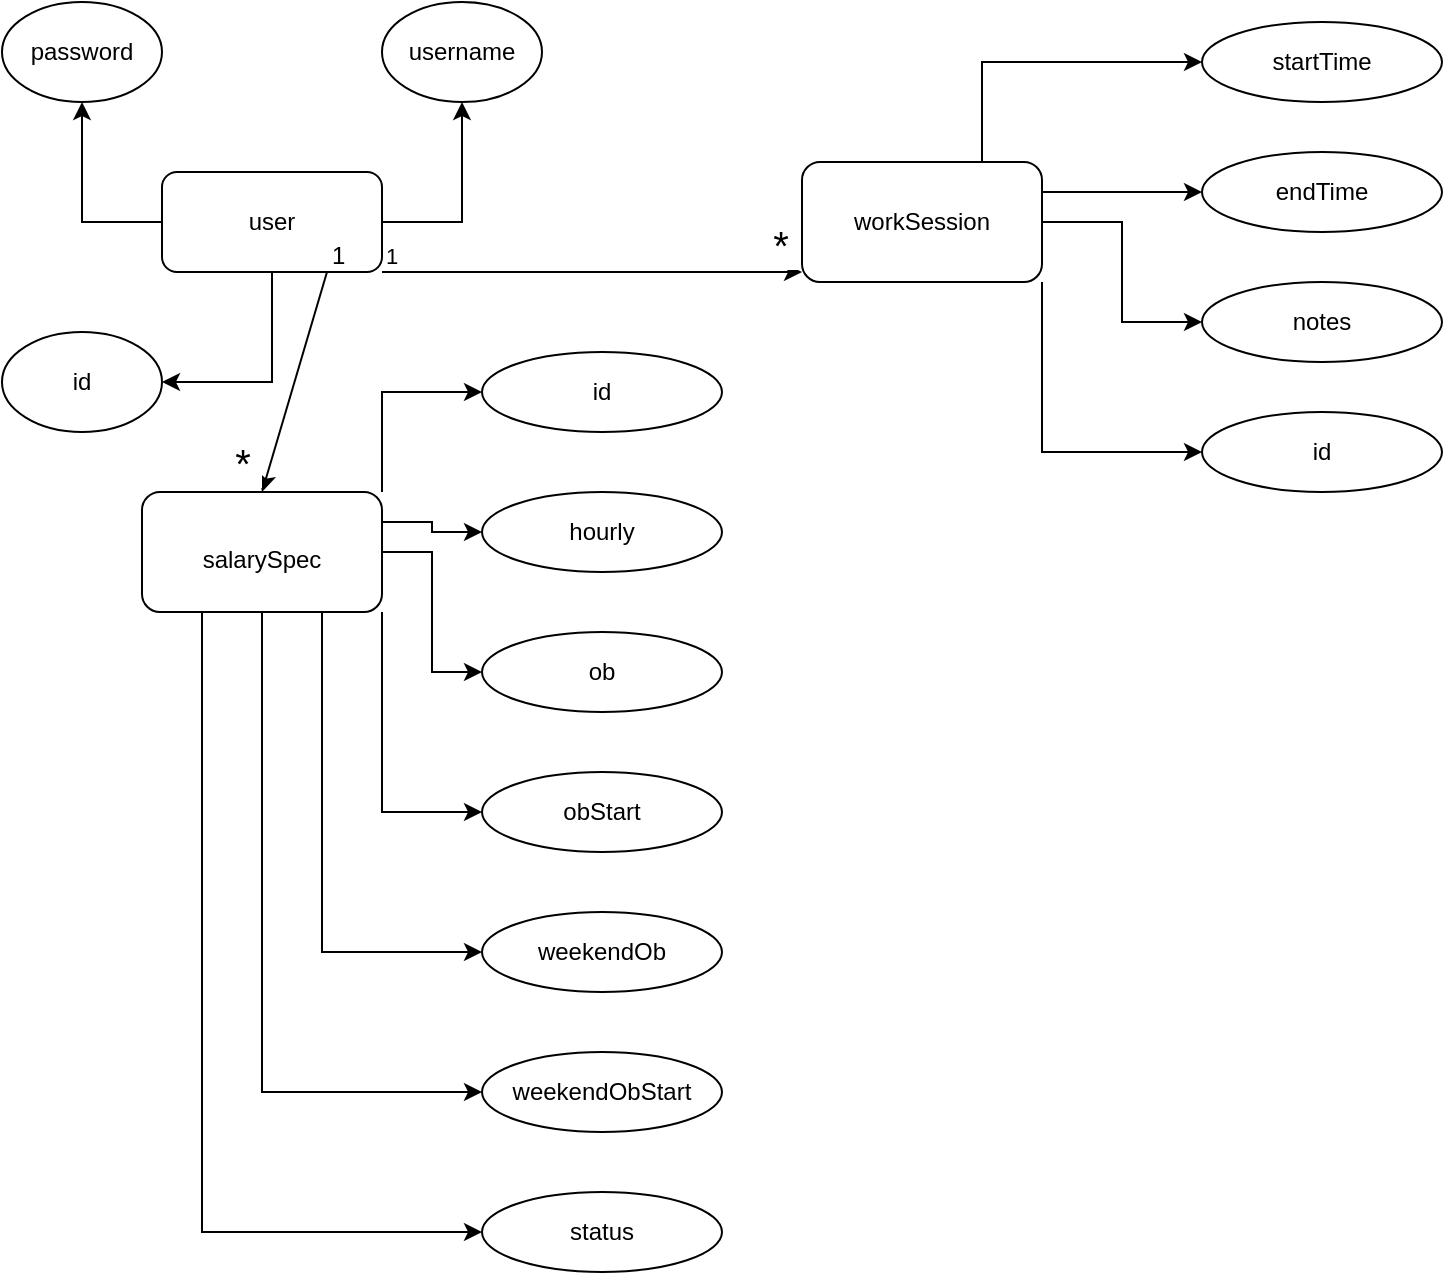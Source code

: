 <mxfile version="20.8.18" type="device"><diagram name="Sida-1" id="gxgQ5wp3Q2uC52WLwsIR"><mxGraphModel dx="875" dy="484" grid="1" gridSize="10" guides="1" tooltips="1" connect="1" arrows="1" fold="1" page="1" pageScale="1" pageWidth="827" pageHeight="1169" math="0" shadow="0"><root><mxCell id="0"/><mxCell id="1" parent="0"/><mxCell id="DRKOWCqmpxkqJKasmtf8-10" style="edgeStyle=orthogonalEdgeStyle;rounded=0;orthogonalLoop=1;jettySize=auto;html=1;exitX=0;exitY=0.5;exitDx=0;exitDy=0;entryX=0.5;entryY=1;entryDx=0;entryDy=0;" edge="1" parent="1" source="DRKOWCqmpxkqJKasmtf8-3" target="DRKOWCqmpxkqJKasmtf8-4"><mxGeometry relative="1" as="geometry"/></mxCell><mxCell id="DRKOWCqmpxkqJKasmtf8-12" style="edgeStyle=orthogonalEdgeStyle;rounded=0;orthogonalLoop=1;jettySize=auto;html=1;exitX=1;exitY=0.5;exitDx=0;exitDy=0;entryX=0.5;entryY=1;entryDx=0;entryDy=0;" edge="1" parent="1" source="DRKOWCqmpxkqJKasmtf8-3" target="DRKOWCqmpxkqJKasmtf8-11"><mxGeometry relative="1" as="geometry"/></mxCell><mxCell id="DRKOWCqmpxkqJKasmtf8-16" style="edgeStyle=orthogonalEdgeStyle;rounded=0;orthogonalLoop=1;jettySize=auto;html=1;exitX=0.5;exitY=1;exitDx=0;exitDy=0;entryX=1;entryY=0.5;entryDx=0;entryDy=0;" edge="1" parent="1" source="DRKOWCqmpxkqJKasmtf8-3" target="DRKOWCqmpxkqJKasmtf8-14"><mxGeometry relative="1" as="geometry"/></mxCell><mxCell id="DRKOWCqmpxkqJKasmtf8-3" value="user" style="rounded=1;whiteSpace=wrap;html=1;" vertex="1" parent="1"><mxGeometry x="150" y="130" width="110" height="50" as="geometry"/></mxCell><mxCell id="DRKOWCqmpxkqJKasmtf8-4" value="password" style="ellipse;whiteSpace=wrap;html=1;" vertex="1" parent="1"><mxGeometry x="70" y="45" width="80" height="50" as="geometry"/></mxCell><mxCell id="DRKOWCqmpxkqJKasmtf8-11" value="username" style="ellipse;whiteSpace=wrap;html=1;" vertex="1" parent="1"><mxGeometry x="260" y="45" width="80" height="50" as="geometry"/></mxCell><mxCell id="DRKOWCqmpxkqJKasmtf8-14" value="id" style="ellipse;whiteSpace=wrap;html=1;" vertex="1" parent="1"><mxGeometry x="70" y="210" width="80" height="50" as="geometry"/></mxCell><mxCell id="DRKOWCqmpxkqJKasmtf8-22" style="edgeStyle=orthogonalEdgeStyle;rounded=0;orthogonalLoop=1;jettySize=auto;html=1;entryX=0;entryY=0.5;entryDx=0;entryDy=0;exitX=0.75;exitY=0;exitDx=0;exitDy=0;" edge="1" parent="1" source="DRKOWCqmpxkqJKasmtf8-19" target="DRKOWCqmpxkqJKasmtf8-20"><mxGeometry relative="1" as="geometry"><mxPoint x="560" y="75" as="sourcePoint"/></mxGeometry></mxCell><mxCell id="DRKOWCqmpxkqJKasmtf8-23" style="edgeStyle=orthogonalEdgeStyle;rounded=0;orthogonalLoop=1;jettySize=auto;html=1;exitX=1;exitY=0.25;exitDx=0;exitDy=0;entryX=0;entryY=0.5;entryDx=0;entryDy=0;" edge="1" parent="1" source="DRKOWCqmpxkqJKasmtf8-19" target="DRKOWCqmpxkqJKasmtf8-21"><mxGeometry relative="1" as="geometry"/></mxCell><mxCell id="DRKOWCqmpxkqJKasmtf8-30" style="edgeStyle=orthogonalEdgeStyle;rounded=0;orthogonalLoop=1;jettySize=auto;html=1;exitX=1;exitY=0.5;exitDx=0;exitDy=0;fontSize=20;" edge="1" parent="1" source="DRKOWCqmpxkqJKasmtf8-19" target="DRKOWCqmpxkqJKasmtf8-29"><mxGeometry relative="1" as="geometry"/></mxCell><mxCell id="DRKOWCqmpxkqJKasmtf8-42" style="edgeStyle=orthogonalEdgeStyle;rounded=0;orthogonalLoop=1;jettySize=auto;html=1;exitX=1;exitY=1;exitDx=0;exitDy=0;entryX=0;entryY=0.5;entryDx=0;entryDy=0;fontSize=20;" edge="1" parent="1" source="DRKOWCqmpxkqJKasmtf8-19" target="DRKOWCqmpxkqJKasmtf8-40"><mxGeometry relative="1" as="geometry"/></mxCell><mxCell id="DRKOWCqmpxkqJKasmtf8-19" value="workSession" style="rounded=1;whiteSpace=wrap;html=1;" vertex="1" parent="1"><mxGeometry x="470" y="125" width="120" height="60" as="geometry"/></mxCell><mxCell id="DRKOWCqmpxkqJKasmtf8-20" value="startTime" style="ellipse;whiteSpace=wrap;html=1;" vertex="1" parent="1"><mxGeometry x="670" y="55" width="120" height="40" as="geometry"/></mxCell><mxCell id="DRKOWCqmpxkqJKasmtf8-21" value="endTime" style="ellipse;whiteSpace=wrap;html=1;" vertex="1" parent="1"><mxGeometry x="670" y="120" width="120" height="40" as="geometry"/></mxCell><mxCell id="DRKOWCqmpxkqJKasmtf8-25" value="" style="endArrow=classic;html=1;rounded=0;entryX=0;entryY=0.917;entryDx=0;entryDy=0;exitX=1;exitY=1;exitDx=0;exitDy=0;entryPerimeter=0;" edge="1" parent="1" source="DRKOWCqmpxkqJKasmtf8-3" target="DRKOWCqmpxkqJKasmtf8-19"><mxGeometry relative="1" as="geometry"><mxPoint x="270" y="170" as="sourcePoint"/><mxPoint x="510" y="270" as="targetPoint"/><Array as="points"/></mxGeometry></mxCell><mxCell id="DRKOWCqmpxkqJKasmtf8-27" value="1" style="edgeLabel;resizable=0;html=1;align=left;verticalAlign=bottom;" connectable="0" vertex="1" parent="DRKOWCqmpxkqJKasmtf8-25"><mxGeometry x="-1" relative="1" as="geometry"/></mxCell><mxCell id="DRKOWCqmpxkqJKasmtf8-28" value="&lt;font style=&quot;font-size: 20px;&quot;&gt;*&amp;nbsp;&lt;/font&gt;" style="edgeLabel;resizable=0;html=1;align=right;verticalAlign=bottom;" connectable="0" vertex="1" parent="DRKOWCqmpxkqJKasmtf8-25"><mxGeometry x="1" relative="1" as="geometry"/></mxCell><mxCell id="DRKOWCqmpxkqJKasmtf8-29" value="notes" style="ellipse;whiteSpace=wrap;html=1;" vertex="1" parent="1"><mxGeometry x="670" y="185" width="120" height="40" as="geometry"/></mxCell><mxCell id="DRKOWCqmpxkqJKasmtf8-48" style="edgeStyle=orthogonalEdgeStyle;rounded=0;orthogonalLoop=1;jettySize=auto;html=1;exitX=1;exitY=0;exitDx=0;exitDy=0;entryX=0;entryY=0.5;entryDx=0;entryDy=0;fontSize=20;" edge="1" parent="1" source="DRKOWCqmpxkqJKasmtf8-31" target="DRKOWCqmpxkqJKasmtf8-43"><mxGeometry relative="1" as="geometry"/></mxCell><mxCell id="DRKOWCqmpxkqJKasmtf8-50" style="edgeStyle=orthogonalEdgeStyle;rounded=0;orthogonalLoop=1;jettySize=auto;html=1;exitX=1;exitY=0.25;exitDx=0;exitDy=0;entryX=0;entryY=0.5;entryDx=0;entryDy=0;fontSize=20;" edge="1" parent="1" source="DRKOWCqmpxkqJKasmtf8-31" target="DRKOWCqmpxkqJKasmtf8-44"><mxGeometry relative="1" as="geometry"/></mxCell><mxCell id="DRKOWCqmpxkqJKasmtf8-51" style="edgeStyle=orthogonalEdgeStyle;rounded=0;orthogonalLoop=1;jettySize=auto;html=1;exitX=1;exitY=0.5;exitDx=0;exitDy=0;entryX=0;entryY=0.5;entryDx=0;entryDy=0;fontSize=20;" edge="1" parent="1" source="DRKOWCqmpxkqJKasmtf8-31" target="DRKOWCqmpxkqJKasmtf8-45"><mxGeometry relative="1" as="geometry"/></mxCell><mxCell id="DRKOWCqmpxkqJKasmtf8-53" style="edgeStyle=orthogonalEdgeStyle;rounded=0;orthogonalLoop=1;jettySize=auto;html=1;exitX=1;exitY=1;exitDx=0;exitDy=0;entryX=0;entryY=0.5;entryDx=0;entryDy=0;fontSize=20;" edge="1" parent="1" source="DRKOWCqmpxkqJKasmtf8-31" target="DRKOWCqmpxkqJKasmtf8-46"><mxGeometry relative="1" as="geometry"/></mxCell><mxCell id="DRKOWCqmpxkqJKasmtf8-54" style="edgeStyle=orthogonalEdgeStyle;rounded=0;orthogonalLoop=1;jettySize=auto;html=1;exitX=0.75;exitY=1;exitDx=0;exitDy=0;entryX=0;entryY=0.5;entryDx=0;entryDy=0;fontSize=20;" edge="1" parent="1" source="DRKOWCqmpxkqJKasmtf8-31" target="DRKOWCqmpxkqJKasmtf8-47"><mxGeometry relative="1" as="geometry"/></mxCell><mxCell id="DRKOWCqmpxkqJKasmtf8-56" style="edgeStyle=orthogonalEdgeStyle;rounded=0;orthogonalLoop=1;jettySize=auto;html=1;exitX=0.5;exitY=1;exitDx=0;exitDy=0;entryX=0;entryY=0.5;entryDx=0;entryDy=0;fontSize=20;" edge="1" parent="1" source="DRKOWCqmpxkqJKasmtf8-31" target="DRKOWCqmpxkqJKasmtf8-55"><mxGeometry relative="1" as="geometry"/></mxCell><mxCell id="DRKOWCqmpxkqJKasmtf8-58" style="edgeStyle=orthogonalEdgeStyle;rounded=0;orthogonalLoop=1;jettySize=auto;html=1;exitX=0.25;exitY=1;exitDx=0;exitDy=0;entryX=0;entryY=0.5;entryDx=0;entryDy=0;fontSize=20;" edge="1" parent="1" source="DRKOWCqmpxkqJKasmtf8-31" target="DRKOWCqmpxkqJKasmtf8-57"><mxGeometry relative="1" as="geometry"/></mxCell><mxCell id="DRKOWCqmpxkqJKasmtf8-31" value="&lt;font style=&quot;font-size: 12px;&quot;&gt;salarySpec&lt;/font&gt;" style="rounded=1;whiteSpace=wrap;html=1;fontSize=20;" vertex="1" parent="1"><mxGeometry x="140" y="290" width="120" height="60" as="geometry"/></mxCell><mxCell id="DRKOWCqmpxkqJKasmtf8-33" value="" style="endArrow=classic;html=1;rounded=0;fontSize=12;exitX=0.75;exitY=1;exitDx=0;exitDy=0;entryX=0.5;entryY=0;entryDx=0;entryDy=0;" edge="1" parent="1" source="DRKOWCqmpxkqJKasmtf8-3" target="DRKOWCqmpxkqJKasmtf8-31"><mxGeometry relative="1" as="geometry"><mxPoint x="350" y="260" as="sourcePoint"/><mxPoint x="280" y="370" as="targetPoint"/></mxGeometry></mxCell><mxCell id="DRKOWCqmpxkqJKasmtf8-35" value="1" style="edgeLabel;resizable=0;html=1;align=left;verticalAlign=bottom;fontSize=12;" connectable="0" vertex="1" parent="DRKOWCqmpxkqJKasmtf8-33"><mxGeometry x="-1" relative="1" as="geometry"/></mxCell><mxCell id="DRKOWCqmpxkqJKasmtf8-36" value="&lt;font style=&quot;font-size: 20px;&quot;&gt;*&amp;nbsp;&lt;br&gt;&lt;/font&gt;" style="edgeLabel;resizable=0;html=1;align=right;verticalAlign=bottom;fontSize=12;" connectable="0" vertex="1" parent="DRKOWCqmpxkqJKasmtf8-33"><mxGeometry x="1" relative="1" as="geometry"/></mxCell><mxCell id="DRKOWCqmpxkqJKasmtf8-40" value="id" style="ellipse;whiteSpace=wrap;html=1;" vertex="1" parent="1"><mxGeometry x="670" y="250" width="120" height="40" as="geometry"/></mxCell><mxCell id="DRKOWCqmpxkqJKasmtf8-43" value="id" style="ellipse;whiteSpace=wrap;html=1;" vertex="1" parent="1"><mxGeometry x="310" y="220" width="120" height="40" as="geometry"/></mxCell><mxCell id="DRKOWCqmpxkqJKasmtf8-44" value="hourly" style="ellipse;whiteSpace=wrap;html=1;" vertex="1" parent="1"><mxGeometry x="310" y="290" width="120" height="40" as="geometry"/></mxCell><mxCell id="DRKOWCqmpxkqJKasmtf8-45" value="ob" style="ellipse;whiteSpace=wrap;html=1;" vertex="1" parent="1"><mxGeometry x="310" y="360" width="120" height="40" as="geometry"/></mxCell><mxCell id="DRKOWCqmpxkqJKasmtf8-46" value="obStart" style="ellipse;whiteSpace=wrap;html=1;" vertex="1" parent="1"><mxGeometry x="310" y="430" width="120" height="40" as="geometry"/></mxCell><mxCell id="DRKOWCqmpxkqJKasmtf8-47" value="weekendOb" style="ellipse;whiteSpace=wrap;html=1;" vertex="1" parent="1"><mxGeometry x="310" y="500" width="120" height="40" as="geometry"/></mxCell><mxCell id="DRKOWCqmpxkqJKasmtf8-55" value="weekendObStart" style="ellipse;whiteSpace=wrap;html=1;" vertex="1" parent="1"><mxGeometry x="310" y="570" width="120" height="40" as="geometry"/></mxCell><mxCell id="DRKOWCqmpxkqJKasmtf8-57" value="status" style="ellipse;whiteSpace=wrap;html=1;" vertex="1" parent="1"><mxGeometry x="310" y="640" width="120" height="40" as="geometry"/></mxCell></root></mxGraphModel></diagram></mxfile>